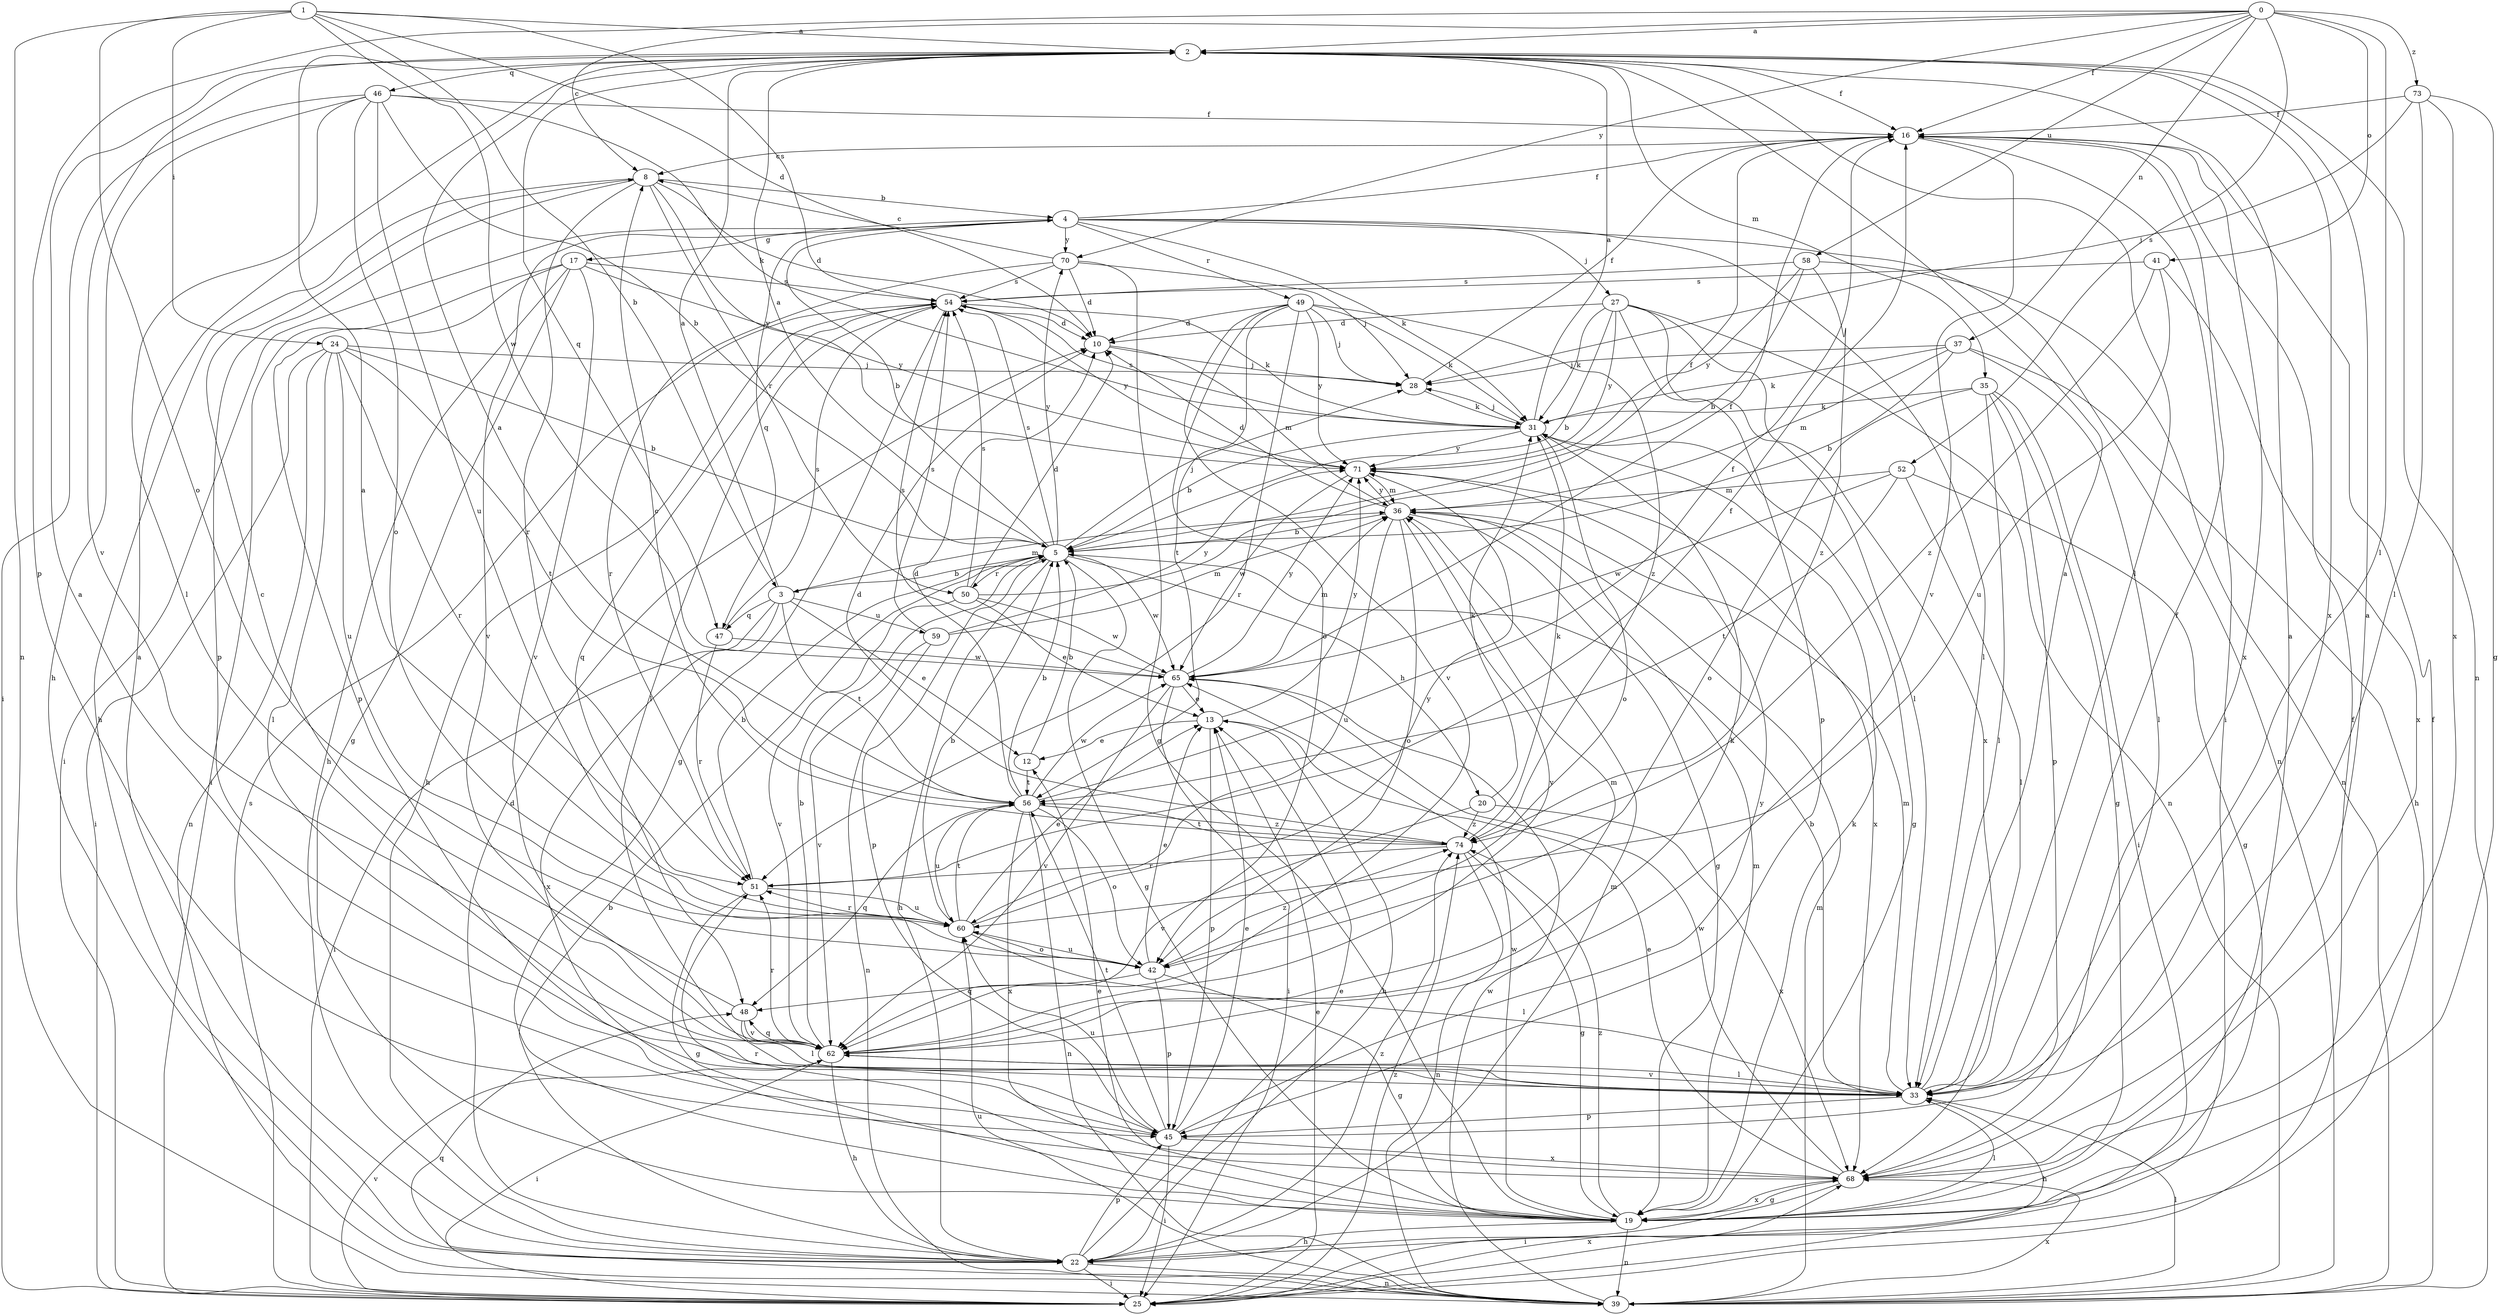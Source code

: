 strict digraph  {
0;
1;
2;
3;
4;
5;
8;
10;
12;
13;
16;
17;
19;
20;
22;
24;
25;
27;
28;
31;
33;
35;
36;
37;
39;
41;
42;
45;
46;
47;
48;
49;
50;
51;
52;
54;
56;
58;
59;
60;
62;
65;
68;
70;
71;
73;
74;
0 -> 2  [label=a];
0 -> 8  [label=c];
0 -> 16  [label=f];
0 -> 33  [label=l];
0 -> 37  [label=n];
0 -> 41  [label=o];
0 -> 45  [label=p];
0 -> 52  [label=s];
0 -> 58  [label=u];
0 -> 70  [label=y];
0 -> 73  [label=z];
1 -> 2  [label=a];
1 -> 3  [label=b];
1 -> 10  [label=d];
1 -> 24  [label=i];
1 -> 39  [label=n];
1 -> 42  [label=o];
1 -> 54  [label=s];
1 -> 65  [label=w];
2 -> 16  [label=f];
2 -> 33  [label=l];
2 -> 35  [label=m];
2 -> 39  [label=n];
2 -> 46  [label=q];
2 -> 47  [label=q];
2 -> 62  [label=v];
2 -> 68  [label=x];
3 -> 2  [label=a];
3 -> 12  [label=e];
3 -> 25  [label=i];
3 -> 36  [label=m];
3 -> 47  [label=q];
3 -> 56  [label=t];
3 -> 59  [label=u];
3 -> 68  [label=x];
4 -> 16  [label=f];
4 -> 17  [label=g];
4 -> 25  [label=i];
4 -> 27  [label=j];
4 -> 31  [label=k];
4 -> 33  [label=l];
4 -> 39  [label=n];
4 -> 47  [label=q];
4 -> 49  [label=r];
4 -> 62  [label=v];
4 -> 70  [label=y];
5 -> 2  [label=a];
5 -> 3  [label=b];
5 -> 4  [label=b];
5 -> 19  [label=g];
5 -> 20  [label=h];
5 -> 22  [label=h];
5 -> 28  [label=j];
5 -> 45  [label=p];
5 -> 50  [label=r];
5 -> 54  [label=s];
5 -> 65  [label=w];
5 -> 70  [label=y];
8 -> 4  [label=b];
8 -> 10  [label=d];
8 -> 22  [label=h];
8 -> 45  [label=p];
8 -> 50  [label=r];
8 -> 51  [label=r];
8 -> 71  [label=y];
10 -> 28  [label=j];
10 -> 36  [label=m];
12 -> 5  [label=b];
12 -> 56  [label=t];
13 -> 12  [label=e];
13 -> 22  [label=h];
13 -> 45  [label=p];
13 -> 71  [label=y];
16 -> 8  [label=c];
16 -> 25  [label=i];
16 -> 62  [label=v];
16 -> 68  [label=x];
17 -> 19  [label=g];
17 -> 22  [label=h];
17 -> 25  [label=i];
17 -> 45  [label=p];
17 -> 54  [label=s];
17 -> 62  [label=v];
17 -> 71  [label=y];
19 -> 2  [label=a];
19 -> 12  [label=e];
19 -> 22  [label=h];
19 -> 31  [label=k];
19 -> 33  [label=l];
19 -> 36  [label=m];
19 -> 39  [label=n];
19 -> 51  [label=r];
19 -> 65  [label=w];
19 -> 68  [label=x];
19 -> 74  [label=z];
20 -> 31  [label=k];
20 -> 62  [label=v];
20 -> 68  [label=x];
20 -> 74  [label=z];
22 -> 2  [label=a];
22 -> 5  [label=b];
22 -> 10  [label=d];
22 -> 13  [label=e];
22 -> 25  [label=i];
22 -> 36  [label=m];
22 -> 39  [label=n];
22 -> 45  [label=p];
22 -> 74  [label=z];
24 -> 5  [label=b];
24 -> 25  [label=i];
24 -> 28  [label=j];
24 -> 33  [label=l];
24 -> 39  [label=n];
24 -> 51  [label=r];
24 -> 56  [label=t];
24 -> 60  [label=u];
25 -> 13  [label=e];
25 -> 16  [label=f];
25 -> 54  [label=s];
25 -> 62  [label=v];
25 -> 68  [label=x];
25 -> 74  [label=z];
27 -> 5  [label=b];
27 -> 10  [label=d];
27 -> 31  [label=k];
27 -> 33  [label=l];
27 -> 39  [label=n];
27 -> 45  [label=p];
27 -> 68  [label=x];
27 -> 71  [label=y];
28 -> 16  [label=f];
28 -> 31  [label=k];
31 -> 2  [label=a];
31 -> 5  [label=b];
31 -> 19  [label=g];
31 -> 28  [label=j];
31 -> 42  [label=o];
31 -> 54  [label=s];
31 -> 71  [label=y];
33 -> 2  [label=a];
33 -> 5  [label=b];
33 -> 16  [label=f];
33 -> 22  [label=h];
33 -> 36  [label=m];
33 -> 45  [label=p];
33 -> 62  [label=v];
35 -> 19  [label=g];
35 -> 25  [label=i];
35 -> 31  [label=k];
35 -> 33  [label=l];
35 -> 42  [label=o];
35 -> 45  [label=p];
36 -> 5  [label=b];
36 -> 10  [label=d];
36 -> 19  [label=g];
36 -> 42  [label=o];
36 -> 60  [label=u];
36 -> 62  [label=v];
36 -> 71  [label=y];
37 -> 5  [label=b];
37 -> 22  [label=h];
37 -> 28  [label=j];
37 -> 31  [label=k];
37 -> 33  [label=l];
37 -> 36  [label=m];
39 -> 16  [label=f];
39 -> 33  [label=l];
39 -> 36  [label=m];
39 -> 48  [label=q];
39 -> 60  [label=u];
39 -> 65  [label=w];
39 -> 68  [label=x];
41 -> 54  [label=s];
41 -> 60  [label=u];
41 -> 68  [label=x];
41 -> 74  [label=z];
42 -> 13  [label=e];
42 -> 19  [label=g];
42 -> 45  [label=p];
42 -> 48  [label=q];
42 -> 60  [label=u];
42 -> 74  [label=z];
45 -> 2  [label=a];
45 -> 13  [label=e];
45 -> 25  [label=i];
45 -> 56  [label=t];
45 -> 60  [label=u];
45 -> 68  [label=x];
45 -> 71  [label=y];
46 -> 5  [label=b];
46 -> 16  [label=f];
46 -> 22  [label=h];
46 -> 25  [label=i];
46 -> 31  [label=k];
46 -> 33  [label=l];
46 -> 42  [label=o];
46 -> 60  [label=u];
47 -> 51  [label=r];
47 -> 54  [label=s];
47 -> 65  [label=w];
48 -> 8  [label=c];
48 -> 33  [label=l];
48 -> 62  [label=v];
49 -> 10  [label=d];
49 -> 28  [label=j];
49 -> 31  [label=k];
49 -> 42  [label=o];
49 -> 51  [label=r];
49 -> 56  [label=t];
49 -> 62  [label=v];
49 -> 71  [label=y];
49 -> 74  [label=z];
50 -> 10  [label=d];
50 -> 13  [label=e];
50 -> 16  [label=f];
50 -> 54  [label=s];
50 -> 62  [label=v];
50 -> 65  [label=w];
51 -> 5  [label=b];
51 -> 16  [label=f];
51 -> 19  [label=g];
51 -> 60  [label=u];
52 -> 19  [label=g];
52 -> 33  [label=l];
52 -> 36  [label=m];
52 -> 56  [label=t];
52 -> 65  [label=w];
54 -> 10  [label=d];
54 -> 19  [label=g];
54 -> 22  [label=h];
54 -> 31  [label=k];
54 -> 33  [label=l];
54 -> 48  [label=q];
54 -> 71  [label=y];
56 -> 2  [label=a];
56 -> 5  [label=b];
56 -> 10  [label=d];
56 -> 16  [label=f];
56 -> 39  [label=n];
56 -> 42  [label=o];
56 -> 48  [label=q];
56 -> 60  [label=u];
56 -> 65  [label=w];
56 -> 68  [label=x];
56 -> 74  [label=z];
58 -> 5  [label=b];
58 -> 39  [label=n];
58 -> 54  [label=s];
58 -> 71  [label=y];
58 -> 74  [label=z];
59 -> 36  [label=m];
59 -> 39  [label=n];
59 -> 54  [label=s];
59 -> 62  [label=v];
59 -> 71  [label=y];
60 -> 2  [label=a];
60 -> 5  [label=b];
60 -> 13  [label=e];
60 -> 33  [label=l];
60 -> 42  [label=o];
60 -> 51  [label=r];
60 -> 56  [label=t];
60 -> 71  [label=y];
62 -> 5  [label=b];
62 -> 22  [label=h];
62 -> 25  [label=i];
62 -> 31  [label=k];
62 -> 33  [label=l];
62 -> 36  [label=m];
62 -> 48  [label=q];
62 -> 51  [label=r];
65 -> 13  [label=e];
65 -> 16  [label=f];
65 -> 25  [label=i];
65 -> 36  [label=m];
65 -> 54  [label=s];
65 -> 62  [label=v];
65 -> 71  [label=y];
68 -> 2  [label=a];
68 -> 13  [label=e];
68 -> 19  [label=g];
68 -> 25  [label=i];
68 -> 65  [label=w];
70 -> 8  [label=c];
70 -> 10  [label=d];
70 -> 19  [label=g];
70 -> 28  [label=j];
70 -> 51  [label=r];
70 -> 54  [label=s];
71 -> 36  [label=m];
71 -> 65  [label=w];
71 -> 68  [label=x];
73 -> 16  [label=f];
73 -> 19  [label=g];
73 -> 28  [label=j];
73 -> 33  [label=l];
73 -> 68  [label=x];
74 -> 8  [label=c];
74 -> 10  [label=d];
74 -> 19  [label=g];
74 -> 31  [label=k];
74 -> 39  [label=n];
74 -> 51  [label=r];
74 -> 56  [label=t];
}
